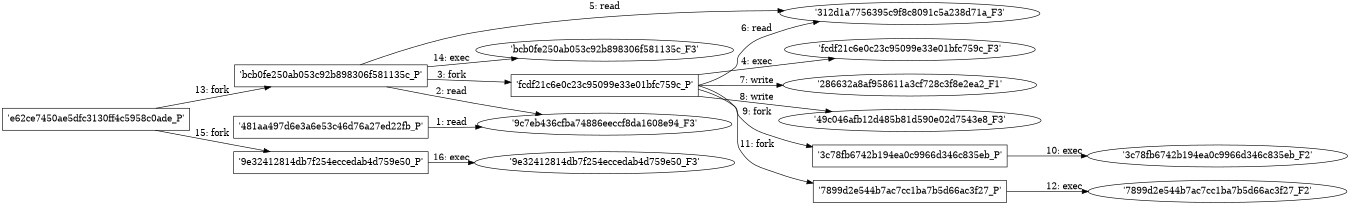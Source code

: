 digraph "D:\Learning\Paper\apt\基于CTI的攻击预警\Dataset\攻击图\ASGfromALLCTI\LockyDump - All Your Configs Are Belong To Us.dot" {
rankdir="LR"
size="9"
fixedsize="false"
splines="true"
nodesep=0.3
ranksep=0
fontsize=10
overlap="scalexy"
engine= "neato"
	"'9c7eb436cfba74886eeccf8da1608e94_F3'" [node_type=file shape=ellipse]
	"'481aa497d6e3a6e53c46d76a27ed22fb_P'" [node_type=Process shape=box]
	"'481aa497d6e3a6e53c46d76a27ed22fb_P'" -> "'9c7eb436cfba74886eeccf8da1608e94_F3'" [label="1: read"]
	"'9c7eb436cfba74886eeccf8da1608e94_F3'" [node_type=file shape=ellipse]
	"'bcb0fe250ab053c92b898306f581135c_P'" [node_type=Process shape=box]
	"'bcb0fe250ab053c92b898306f581135c_P'" -> "'9c7eb436cfba74886eeccf8da1608e94_F3'" [label="2: read"]
	"'bcb0fe250ab053c92b898306f581135c_P'" [node_type=Process shape=box]
	"'fcdf21c6e0c23c95099e33e01bfc759c_P'" [node_type=Process shape=box]
	"'bcb0fe250ab053c92b898306f581135c_P'" -> "'fcdf21c6e0c23c95099e33e01bfc759c_P'" [label="3: fork"]
	"'fcdf21c6e0c23c95099e33e01bfc759c_P'" [node_type=Process shape=box]
	"'fcdf21c6e0c23c95099e33e01bfc759c_F3'" [node_type=File shape=ellipse]
	"'fcdf21c6e0c23c95099e33e01bfc759c_P'" -> "'fcdf21c6e0c23c95099e33e01bfc759c_F3'" [label="4: exec"]
	"'312d1a7756395c9f8c8091c5a238d71a_F3'" [node_type=file shape=ellipse]
	"'bcb0fe250ab053c92b898306f581135c_P'" [node_type=Process shape=box]
	"'bcb0fe250ab053c92b898306f581135c_P'" -> "'312d1a7756395c9f8c8091c5a238d71a_F3'" [label="5: read"]
	"'312d1a7756395c9f8c8091c5a238d71a_F3'" [node_type=file shape=ellipse]
	"'fcdf21c6e0c23c95099e33e01bfc759c_P'" [node_type=Process shape=box]
	"'fcdf21c6e0c23c95099e33e01bfc759c_P'" -> "'312d1a7756395c9f8c8091c5a238d71a_F3'" [label="6: read"]
	"'286632a8af958611a3cf728c3f8e2ea2_F1'" [node_type=file shape=ellipse]
	"'fcdf21c6e0c23c95099e33e01bfc759c_P'" [node_type=Process shape=box]
	"'fcdf21c6e0c23c95099e33e01bfc759c_P'" -> "'286632a8af958611a3cf728c3f8e2ea2_F1'" [label="7: write"]
	"'49c046afb12d485b81d590e02d7543e8_F3'" [node_type=file shape=ellipse]
	"'fcdf21c6e0c23c95099e33e01bfc759c_P'" [node_type=Process shape=box]
	"'fcdf21c6e0c23c95099e33e01bfc759c_P'" -> "'49c046afb12d485b81d590e02d7543e8_F3'" [label="8: write"]
	"'fcdf21c6e0c23c95099e33e01bfc759c_P'" [node_type=Process shape=box]
	"'3c78fb6742b194ea0c9966d346c835eb_P'" [node_type=Process shape=box]
	"'fcdf21c6e0c23c95099e33e01bfc759c_P'" -> "'3c78fb6742b194ea0c9966d346c835eb_P'" [label="9: fork"]
	"'3c78fb6742b194ea0c9966d346c835eb_P'" [node_type=Process shape=box]
	"'3c78fb6742b194ea0c9966d346c835eb_F2'" [node_type=File shape=ellipse]
	"'3c78fb6742b194ea0c9966d346c835eb_P'" -> "'3c78fb6742b194ea0c9966d346c835eb_F2'" [label="10: exec"]
	"'fcdf21c6e0c23c95099e33e01bfc759c_P'" [node_type=Process shape=box]
	"'7899d2e544b7ac7cc1ba7b5d66ac3f27_P'" [node_type=Process shape=box]
	"'fcdf21c6e0c23c95099e33e01bfc759c_P'" -> "'7899d2e544b7ac7cc1ba7b5d66ac3f27_P'" [label="11: fork"]
	"'7899d2e544b7ac7cc1ba7b5d66ac3f27_P'" [node_type=Process shape=box]
	"'7899d2e544b7ac7cc1ba7b5d66ac3f27_F2'" [node_type=File shape=ellipse]
	"'7899d2e544b7ac7cc1ba7b5d66ac3f27_P'" -> "'7899d2e544b7ac7cc1ba7b5d66ac3f27_F2'" [label="12: exec"]
	"'e62ce7450ae5dfc3130ff4c5958c0ade_P'" [node_type=Process shape=box]
	"'bcb0fe250ab053c92b898306f581135c_P'" [node_type=Process shape=box]
	"'e62ce7450ae5dfc3130ff4c5958c0ade_P'" -> "'bcb0fe250ab053c92b898306f581135c_P'" [label="13: fork"]
	"'bcb0fe250ab053c92b898306f581135c_P'" [node_type=Process shape=box]
	"'bcb0fe250ab053c92b898306f581135c_F3'" [node_type=File shape=ellipse]
	"'bcb0fe250ab053c92b898306f581135c_P'" -> "'bcb0fe250ab053c92b898306f581135c_F3'" [label="14: exec"]
	"'e62ce7450ae5dfc3130ff4c5958c0ade_P'" [node_type=Process shape=box]
	"'9e32412814db7f254eccedab4d759e50_P'" [node_type=Process shape=box]
	"'e62ce7450ae5dfc3130ff4c5958c0ade_P'" -> "'9e32412814db7f254eccedab4d759e50_P'" [label="15: fork"]
	"'9e32412814db7f254eccedab4d759e50_P'" [node_type=Process shape=box]
	"'9e32412814db7f254eccedab4d759e50_F3'" [node_type=File shape=ellipse]
	"'9e32412814db7f254eccedab4d759e50_P'" -> "'9e32412814db7f254eccedab4d759e50_F3'" [label="16: exec"]
}
